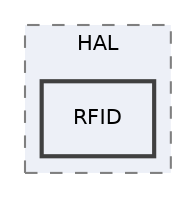 digraph "C:/Users/Abnaby/Desktop/Unit_10_SecondTermProject/Unit_10_SecondTermProject/ECU3/ECU3_ExitGate/ECU3_ExitGate/Debug/HAL/RFID"
{
 // LATEX_PDF_SIZE
  edge [fontname="Helvetica",fontsize="10",labelfontname="Helvetica",labelfontsize="10"];
  node [fontname="Helvetica",fontsize="10",shape=record];
  compound=true
  subgraph clusterdir_91092acff6d7cbbc5fcda627632b1a69 {
    graph [ bgcolor="#edf0f7", pencolor="grey50", style="filled,dashed,", label="HAL", fontname="Helvetica", fontsize="10", URL="dir_91092acff6d7cbbc5fcda627632b1a69.html"]
  dir_a5bab8c5e53ea6a0bd6e13fbc3874b01 [shape=box, label="RFID", style="filled,bold,", fillcolor="#edf0f7", color="grey25", URL="dir_a5bab8c5e53ea6a0bd6e13fbc3874b01.html"];
  }
}
